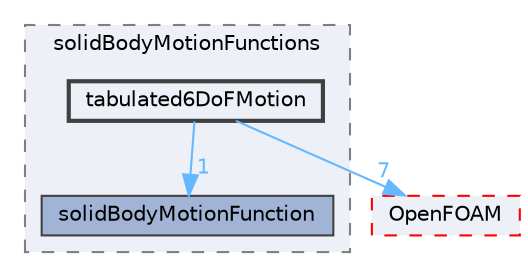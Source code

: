 digraph "src/dynamicMesh/motionSolvers/displacement/solidBody/solidBodyMotionFunctions/tabulated6DoFMotion"
{
 // LATEX_PDF_SIZE
  bgcolor="transparent";
  edge [fontname=Helvetica,fontsize=10,labelfontname=Helvetica,labelfontsize=10];
  node [fontname=Helvetica,fontsize=10,shape=box,height=0.2,width=0.4];
  compound=true
  subgraph clusterdir_17918cf578b0e3a881db7ca0eb350e2a {
    graph [ bgcolor="#edf0f7", pencolor="grey50", label="solidBodyMotionFunctions", fontname=Helvetica,fontsize=10 style="filled,dashed", URL="dir_17918cf578b0e3a881db7ca0eb350e2a.html",tooltip=""]
  dir_70d60a22e37084e58575aa2cdaed0808 [label="solidBodyMotionFunction", fillcolor="#a2b4d6", color="grey25", style="filled", URL="dir_70d60a22e37084e58575aa2cdaed0808.html",tooltip=""];
  dir_181c594a29ce0b0ad69b46e29642bd23 [label="tabulated6DoFMotion", fillcolor="#edf0f7", color="grey25", style="filled,bold", URL="dir_181c594a29ce0b0ad69b46e29642bd23.html",tooltip=""];
  }
  dir_c5473ff19b20e6ec4dfe5c310b3778a8 [label="OpenFOAM", fillcolor="#edf0f7", color="red", style="filled,dashed", URL="dir_c5473ff19b20e6ec4dfe5c310b3778a8.html",tooltip=""];
  dir_181c594a29ce0b0ad69b46e29642bd23->dir_70d60a22e37084e58575aa2cdaed0808 [headlabel="1", labeldistance=1.5 headhref="dir_003953_003624.html" href="dir_003953_003624.html" color="steelblue1" fontcolor="steelblue1"];
  dir_181c594a29ce0b0ad69b46e29642bd23->dir_c5473ff19b20e6ec4dfe5c310b3778a8 [headlabel="7", labeldistance=1.5 headhref="dir_003953_002695.html" href="dir_003953_002695.html" color="steelblue1" fontcolor="steelblue1"];
}
